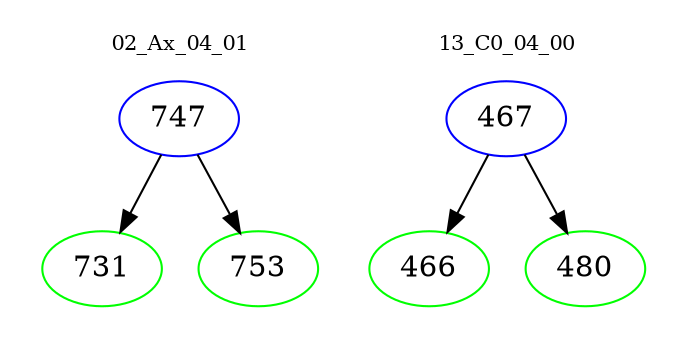 digraph{
subgraph cluster_0 {
color = white
label = "02_Ax_04_01";
fontsize=10;
T0_747 [label="747", color="blue"]
T0_747 -> T0_731 [color="black"]
T0_731 [label="731", color="green"]
T0_747 -> T0_753 [color="black"]
T0_753 [label="753", color="green"]
}
subgraph cluster_1 {
color = white
label = "13_C0_04_00";
fontsize=10;
T1_467 [label="467", color="blue"]
T1_467 -> T1_466 [color="black"]
T1_466 [label="466", color="green"]
T1_467 -> T1_480 [color="black"]
T1_480 [label="480", color="green"]
}
}
